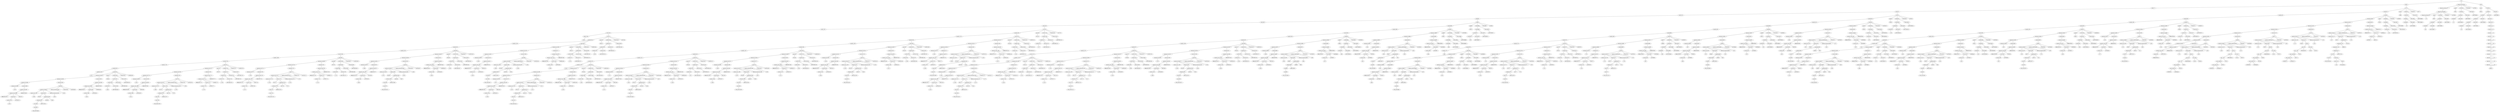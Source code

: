 strict graph {
	S0 -- actlist1
	S0 -- dramatis_personae2
	S0 -- title3

	title3 -- peq4
	title3 -- wordlist5

	wordlist5 -- wordlist6
	wordlist5 -- allwords7

	allwords7 -- ANYWORD8


	wordlist6 -- wordlist9
	wordlist6 -- allwords10

	allwords10 -- keyword11

	keyword11 -- keyword_12

	keyword_12 -- keyword__13

	keyword__13 -- keyword___14

	keyword___14 -- keyword____15

	keyword____15 -- keyword_____16

	keyword_____16 -- keyword______17

	keyword______17 -- keyword_______18

	keyword_______18 -- keyword________19

	keyword________19 -- keyword_________20

	keyword_________20 -- keyword__________21

	keyword__________21 -- keyword___________22

	keyword___________22 -- keyword____________23

	keyword____________23 -- keyword_____________24

	keyword_____________24 -- AND25


	wordlist9 -- wordlist26
	wordlist9 -- allwords27

	allwords27 -- ANYWORD28


	wordlist26 -- wordlist29
	wordlist26 -- allwords30

	allwords30 -- ANYWORD31


	wordlist29 -- wordlist32
	wordlist29 -- allwords33

	allwords33 -- ANYWORD34


	wordlist32 -- λ35

	peq4 -- PE36


	dramatis_personae2 -- dramatis_personae_37
	dramatis_personae2 -- peq38
	dramatis_personae2 -- wordlist39
	dramatis_personae2 -- COMMA40
	dramatis_personae2 -- ACTOR41



	wordlist39 -- wordlist42
	wordlist39 -- allwords43

	allwords43 -- ANYWORD44


	wordlist42 -- wordlist45
	wordlist42 -- allwords46

	allwords46 -- ANYWORD47


	wordlist45 -- wordlist48
	wordlist45 -- allwords49

	allwords49 -- ANYWORD50


	wordlist48 -- λ51

	peq38 -- PE52


	dramatis_personae_37 -- dramatis_personae53

	dramatis_personae53 -- dramatis_personae_54
	dramatis_personae53 -- peq55
	dramatis_personae53 -- wordlist56
	dramatis_personae53 -- COMMA57
	dramatis_personae53 -- ACTOR58



	wordlist56 -- wordlist59
	wordlist56 -- allwords60

	allwords60 -- ANYWORD61


	wordlist59 -- wordlist62
	wordlist59 -- allwords63

	allwords63 -- ANYWORD64


	wordlist62 -- wordlist65
	wordlist62 -- allwords66

	allwords66 -- ANYWORD67


	wordlist65 -- λ68

	peq55 -- PE69


	dramatis_personae_54 -- λ70

	actlist1 -- actlist_71
	actlist1 -- act72

	act72 -- scenelist73
	act72 -- peq74
	act72 -- wordlist75
	act72 -- COLON76
	act72 -- ACT77



	wordlist75 -- wordlist78
	wordlist75 -- allwords79

	allwords79 -- ANYWORD80


	wordlist78 -- wordlist81
	wordlist78 -- allwords82

	allwords82 -- ANYWORD83


	wordlist81 -- wordlist84
	wordlist81 -- allwords85

	allwords85 -- ANYWORD86


	wordlist84 -- λ87

	peq74 -- PE88


	scenelist73 -- scenelist_89
	scenelist73 -- scene90

	scene90 -- statement_list91
	scene90 -- peq92
	scene90 -- wordlist93
	scene90 -- COLON94
	scene90 -- SCENE95



	wordlist93 -- wordlist96
	wordlist93 -- allwords97

	allwords97 -- ANYWORD98


	wordlist96 -- wordlist99
	wordlist96 -- allwords100

	allwords100 -- ANYWORD101


	wordlist99 -- wordlist102
	wordlist99 -- allwords103

	allwords103 -- ANYWORD104


	wordlist102 -- λ105

	peq92 -- PE106


	statement_list91 -- statement_list107
	statement_list91 -- statement108

	statement108 -- enterexit_stmt109

	enterexit_stmt109 -- enterexit_stmt_110
	enterexit_stmt109 -- LBRACKET111


	enterexit_stmt_110 -- RBRACKET112
	enterexit_stmt_110 -- actorlist113
	enterexit_stmt_110 -- ENTER114


	actorlist113 -- actorlist_115
	actorlist113 -- ACTOR116


	actorlist_115 -- ACTOR117
	actorlist_115 -- AND118




	statement_list107 -- statement_list119
	statement_list107 -- statement120

	statement120 -- line121

	line121 -- sentence_list122
	line121 -- optional_addressee123
	line121 -- COLON124
	line121 -- ACTOR125



	optional_addressee123 -- λ126

	sentence_list122 -- sentence_list_127
	sentence_list122 -- sentence128
	sentence_list122 -- optional_interjection129

	optional_interjection129 -- λ130

	sentence128 -- PE131
	sentence128 -- assignment132

	assignment132 -- assignment_133
	assignment132 -- YOU134


	assignment_133 -- assignment__135
	assignment_133 -- ARE136


	assignment__135 -- arithmetic137

	arithmetic137 -- value138
	arithmetic137 -- ARTICLE139


	value138 -- noun140
	value138 -- adj_list141

	adj_list141 -- adj_list_142
	adj_list141 -- adj143

	adj143 -- POS_ADJ144


	adj_list_142 -- λ145

	noun140 -- POS_NOUN146



	sentence_list_127 -- λ147

	statement_list119 -- statement_list148
	statement_list119 -- statement149

	statement149 -- line150

	line150 -- sentence_list151
	line150 -- optional_addressee152
	line150 -- COLON153
	line150 -- ACTOR154



	optional_addressee152 -- λ155

	sentence_list151 -- sentence_list_156
	sentence_list151 -- sentence157
	sentence_list151 -- optional_interjection158

	optional_interjection158 -- λ159

	sentence157 -- PE160
	sentence157 -- goto161

	goto161 -- goto_162
	goto161 -- let_us163

	let_us163 -- US164
	let_us163 -- LET165



	goto_162 -- goto__166
	goto_162 -- PROCEED167


	goto__166 -- goto_target168
	goto__166 -- TO169


	goto_target168 -- goto_target_170
	goto_target168 -- ACT171


	goto_target_170 -- SCENE172
	goto_target_170 -- COMMA173




	sentence_list_156 -- λ174

	statement_list148 -- statement_list175
	statement_list148 -- statement176

	statement176 -- line177

	line177 -- sentence_list178
	line177 -- optional_addressee179
	line177 -- COLON180
	line177 -- ACTOR181



	optional_addressee179 -- λ182

	sentence_list178 -- sentence_list_183
	sentence_list178 -- sentence184
	sentence_list178 -- optional_interjection185

	optional_interjection185 -- λ186

	sentence184 -- PE187
	sentence184 -- goto188

	goto188 -- goto_189
	goto188 -- let_us190

	let_us190 -- US191
	let_us190 -- LET192



	goto_189 -- goto__193
	goto_189 -- PROCEED194


	goto__193 -- goto_target195
	goto__193 -- TO196


	goto_target195 -- goto_target_197
	goto_target195 -- ACT198


	goto_target_197 -- SCENE199
	goto_target_197 -- COMMA200




	sentence_list_183 -- λ201

	statement_list175 -- statement_list202
	statement_list175 -- statement203

	statement203 -- line204

	line204 -- sentence_list205
	line204 -- optional_addressee206
	line204 -- COLON207
	line204 -- ACTOR208



	optional_addressee206 -- λ209

	sentence_list205 -- sentence_list_210
	sentence_list205 -- sentence211
	sentence_list205 -- optional_interjection212

	optional_interjection212 -- λ213

	sentence211 -- PE214
	sentence211 -- goto215

	goto215 -- goto_216
	goto215 -- let_us217

	let_us217 -- US218
	let_us217 -- LET219



	goto_216 -- goto__220
	goto_216 -- PROCEED221


	goto__220 -- goto_target222
	goto__220 -- TO223


	goto_target222 -- goto_target_224
	goto_target222 -- ACT225


	goto_target_224 -- SCENE226
	goto_target_224 -- COMMA227




	sentence_list_210 -- λ228

	statement_list202 -- statement_list229
	statement_list202 -- statement230

	statement230 -- line231

	line231 -- sentence_list232
	line231 -- optional_addressee233
	line231 -- COLON234
	line231 -- ACTOR235



	optional_addressee233 -- λ236

	sentence_list232 -- sentence_list_237
	sentence_list232 -- sentence238
	sentence_list232 -- optional_interjection239

	optional_interjection239 -- λ240

	sentence238 -- PE241
	sentence238 -- goto242

	goto242 -- goto_243
	goto242 -- let_us244

	let_us244 -- US245
	let_us244 -- LET246



	goto_243 -- goto__247
	goto_243 -- PROCEED248


	goto__247 -- goto_target249
	goto__247 -- TO250


	goto_target249 -- goto_target_251
	goto_target249 -- ACT252


	goto_target_251 -- SCENE253
	goto_target_251 -- COMMA254




	sentence_list_237 -- λ255

	statement_list229 -- statement_list256
	statement_list229 -- statement257

	statement257 -- enterexit_stmt258

	enterexit_stmt258 -- enterexit_stmt_259
	enterexit_stmt258 -- LBRACKET260


	enterexit_stmt_259 -- exeunt_261
	enterexit_stmt_259 -- EXEUNT262


	exeunt_261 -- RBRACKET263


	statement_list256 -- λ264

	scenelist_89 -- scenelist265

	scenelist265 -- scenelist_266
	scenelist265 -- scene267

	scene267 -- statement_list268
	scene267 -- peq269
	scene267 -- wordlist270
	scene267 -- COLON271
	scene267 -- SCENE272



	wordlist270 -- wordlist273
	wordlist270 -- allwords274

	allwords274 -- ANYWORD275


	wordlist273 -- wordlist276
	wordlist273 -- allwords277

	allwords277 -- ANYWORD278


	wordlist276 -- wordlist279
	wordlist276 -- allwords280

	allwords280 -- ANYWORD281


	wordlist279 -- λ282

	peq269 -- PE283


	statement_list268 -- statement_list284
	statement_list268 -- statement285

	statement285 -- enterexit_stmt286

	enterexit_stmt286 -- enterexit_stmt_287
	enterexit_stmt286 -- LBRACKET288


	enterexit_stmt_287 -- RBRACKET289
	enterexit_stmt_287 -- actorlist290
	enterexit_stmt_287 -- ENTER291


	actorlist290 -- actorlist_292
	actorlist290 -- ACTOR293


	actorlist_292 -- λ294


	statement_list284 -- statement_list295
	statement_list284 -- statement296

	statement296 -- line297

	line297 -- sentence_list298
	line297 -- optional_addressee299
	line297 -- COLON300
	line297 -- ACTOR301



	optional_addressee299 -- λ302

	sentence_list298 -- sentence_list_303
	sentence_list298 -- sentence304
	sentence_list298 -- optional_interjection305

	optional_interjection305 -- λ306

	sentence304 -- PE307
	sentence304 -- assignment308

	assignment308 -- arithmetic309
	assignment308 -- AM310
	assignment308 -- I311



	arithmetic309 -- value312
	arithmetic309 -- ARTICLE313


	value312 -- noun314

	noun314 -- POS_NOUN315



	sentence_list_303 -- λ316

	statement_list295 -- statement_list317
	statement_list295 -- statement318

	statement318 -- enterexit_stmt319

	enterexit_stmt319 -- enterexit_stmt_320
	enterexit_stmt319 -- LBRACKET321


	enterexit_stmt_320 -- RBRACKET322
	enterexit_stmt_320 -- actorlist323
	enterexit_stmt_320 -- EXIT324


	actorlist323 -- actorlist_325
	actorlist323 -- ACTOR326


	actorlist_325 -- λ327


	statement_list317 -- λ328

	scenelist_266 -- scenelist329

	scenelist329 -- scenelist_330
	scenelist329 -- scene331

	scene331 -- statement_list332
	scene331 -- peq333
	scene331 -- wordlist334
	scene331 -- COLON335
	scene331 -- SCENE336



	wordlist334 -- wordlist337
	wordlist334 -- allwords338

	allwords338 -- ANYWORD339


	wordlist337 -- wordlist340
	wordlist337 -- allwords341

	allwords341 -- ANYWORD342


	wordlist340 -- wordlist343
	wordlist340 -- allwords344

	allwords344 -- ANYWORD345


	wordlist343 -- λ346

	peq333 -- PE347


	statement_list332 -- statement_list348
	statement_list332 -- statement349

	statement349 -- enterexit_stmt350

	enterexit_stmt350 -- enterexit_stmt_351
	enterexit_stmt350 -- LBRACKET352


	enterexit_stmt_351 -- RBRACKET353
	enterexit_stmt_351 -- actorlist354
	enterexit_stmt_351 -- ENTER355


	actorlist354 -- actorlist_356
	actorlist354 -- ACTOR357


	actorlist_356 -- λ358


	statement_list348 -- statement_list359
	statement_list348 -- statement360

	statement360 -- line361

	line361 -- sentence_list362
	line361 -- optional_addressee363
	line361 -- COLON364
	line361 -- ACTOR365



	optional_addressee363 -- λ366

	sentence_list362 -- sentence_list_367
	sentence_list362 -- sentence368
	sentence_list362 -- optional_interjection369

	optional_interjection369 -- λ370

	sentence368 -- PE371
	sentence368 -- assignment372

	assignment372 -- arithmetic373
	assignment372 -- AM374
	assignment372 -- I375



	arithmetic373 -- value376
	arithmetic373 -- ARTICLE377


	value376 -- noun378

	noun378 -- POS_NOUN379



	sentence_list_367 -- λ380

	statement_list359 -- statement_list381
	statement_list359 -- statement382

	statement382 -- enterexit_stmt383

	enterexit_stmt383 -- enterexit_stmt_384
	enterexit_stmt383 -- LBRACKET385


	enterexit_stmt_384 -- RBRACKET386
	enterexit_stmt_384 -- actorlist387
	enterexit_stmt_384 -- EXIT388


	actorlist387 -- actorlist_389
	actorlist387 -- ACTOR390


	actorlist_389 -- λ391


	statement_list381 -- λ392

	scenelist_330 -- scenelist393

	scenelist393 -- scenelist_394
	scenelist393 -- scene395

	scene395 -- statement_list396
	scene395 -- peq397
	scene395 -- wordlist398
	scene395 -- COLON399
	scene395 -- SCENE400



	wordlist398 -- wordlist401
	wordlist398 -- allwords402

	allwords402 -- ANYWORD403


	wordlist401 -- wordlist404
	wordlist401 -- allwords405

	allwords405 -- ANYWORD406


	wordlist404 -- wordlist407
	wordlist404 -- allwords408

	allwords408 -- ANYWORD409


	wordlist407 -- λ410

	peq397 -- PE411


	statement_list396 -- statement_list412
	statement_list396 -- statement413

	statement413 -- enterexit_stmt414

	enterexit_stmt414 -- enterexit_stmt_415
	enterexit_stmt414 -- LBRACKET416


	enterexit_stmt_415 -- RBRACKET417
	enterexit_stmt_415 -- actorlist418
	enterexit_stmt_415 -- ENTER419


	actorlist418 -- actorlist_420
	actorlist418 -- ACTOR421


	actorlist_420 -- λ422


	statement_list412 -- statement_list423
	statement_list412 -- statement424

	statement424 -- line425

	line425 -- sentence_list426
	line425 -- optional_addressee427
	line425 -- COLON428
	line425 -- ACTOR429



	optional_addressee427 -- λ430

	sentence_list426 -- sentence_list_431
	sentence_list426 -- sentence432
	sentence_list426 -- optional_interjection433

	optional_interjection433 -- λ434

	sentence432 -- PE435
	sentence432 -- assignment436

	assignment436 -- arithmetic437
	assignment436 -- AM438
	assignment436 -- I439



	arithmetic437 -- value440
	arithmetic437 -- ARTICLE441


	value440 -- noun442

	noun442 -- POS_NOUN443



	sentence_list_431 -- λ444

	statement_list423 -- statement_list445
	statement_list423 -- statement446

	statement446 -- enterexit_stmt447

	enterexit_stmt447 -- enterexit_stmt_448
	enterexit_stmt447 -- LBRACKET449


	enterexit_stmt_448 -- RBRACKET450
	enterexit_stmt_448 -- actorlist451
	enterexit_stmt_448 -- EXIT452


	actorlist451 -- actorlist_453
	actorlist451 -- ACTOR454


	actorlist_453 -- λ455


	statement_list445 -- λ456

	scenelist_394 -- scenelist457

	scenelist457 -- scenelist_458
	scenelist457 -- scene459

	scene459 -- statement_list460
	scene459 -- peq461
	scene459 -- wordlist462
	scene459 -- COLON463
	scene459 -- SCENE464



	wordlist462 -- wordlist465
	wordlist462 -- allwords466

	allwords466 -- ANYWORD467


	wordlist465 -- wordlist468
	wordlist465 -- allwords469

	allwords469 -- ANYWORD470


	wordlist468 -- wordlist471
	wordlist468 -- allwords472

	allwords472 -- ANYWORD473


	wordlist471 -- λ474

	peq461 -- PE475


	statement_list460 -- statement_list476
	statement_list460 -- statement477

	statement477 -- enterexit_stmt478

	enterexit_stmt478 -- enterexit_stmt_479
	enterexit_stmt478 -- LBRACKET480


	enterexit_stmt_479 -- RBRACKET481
	enterexit_stmt_479 -- actorlist482
	enterexit_stmt_479 -- ENTER483


	actorlist482 -- actorlist_484
	actorlist482 -- ACTOR485


	actorlist_484 -- λ486


	statement_list476 -- statement_list487
	statement_list476 -- statement488

	statement488 -- line489

	line489 -- sentence_list490
	line489 -- optional_addressee491
	line489 -- COLON492
	line489 -- ACTOR493



	optional_addressee491 -- λ494

	sentence_list490 -- sentence_list_495
	sentence_list490 -- sentence496
	sentence_list490 -- optional_interjection497

	optional_interjection497 -- λ498

	sentence496 -- PE499
	sentence496 -- assignment500

	assignment500 -- arithmetic501
	assignment500 -- AM502
	assignment500 -- I503



	arithmetic501 -- value504
	arithmetic501 -- ARTICLE505


	value504 -- noun506

	noun506 -- POS_NOUN507



	sentence_list_495 -- λ508

	statement_list487 -- statement_list509
	statement_list487 -- statement510

	statement510 -- enterexit_stmt511

	enterexit_stmt511 -- enterexit_stmt_512
	enterexit_stmt511 -- LBRACKET513


	enterexit_stmt_512 -- RBRACKET514
	enterexit_stmt_512 -- actorlist515
	enterexit_stmt_512 -- EXIT516


	actorlist515 -- actorlist_517
	actorlist515 -- ACTOR518


	actorlist_517 -- λ519


	statement_list509 -- λ520

	scenelist_458 -- λ521

	actlist_71 -- actlist522

	actlist522 -- actlist_523
	actlist522 -- act524

	act524 -- scenelist525
	act524 -- peq526
	act524 -- wordlist527
	act524 -- COLON528
	act524 -- ACT529



	wordlist527 -- wordlist530
	wordlist527 -- allwords531

	allwords531 -- ANYWORD532


	wordlist530 -- wordlist533
	wordlist530 -- allwords534

	allwords534 -- ANYWORD535


	wordlist533 -- wordlist536
	wordlist533 -- allwords537

	allwords537 -- ANYWORD538


	wordlist536 -- λ539

	peq526 -- PE540


	scenelist525 -- scenelist_541
	scenelist525 -- scene542

	scene542 -- statement_list543
	scene542 -- peq544
	scene542 -- wordlist545
	scene542 -- COLON546
	scene542 -- SCENE547



	wordlist545 -- wordlist548
	wordlist545 -- allwords549

	allwords549 -- ANYWORD550


	wordlist548 -- wordlist551
	wordlist548 -- allwords552

	allwords552 -- ANYWORD553


	wordlist551 -- wordlist554
	wordlist551 -- allwords555

	allwords555 -- ANYWORD556


	wordlist554 -- λ557

	peq544 -- PE558


	statement_list543 -- statement_list559
	statement_list543 -- statement560

	statement560 -- enterexit_stmt561

	enterexit_stmt561 -- enterexit_stmt_562
	enterexit_stmt561 -- LBRACKET563


	enterexit_stmt_562 -- RBRACKET564
	enterexit_stmt_562 -- actorlist565
	enterexit_stmt_562 -- ENTER566


	actorlist565 -- actorlist_567
	actorlist565 -- ACTOR568


	actorlist_567 -- λ569


	statement_list559 -- statement_list570
	statement_list559 -- statement571

	statement571 -- line572

	line572 -- sentence_list573
	line572 -- optional_addressee574
	line572 -- COLON575
	line572 -- ACTOR576



	optional_addressee574 -- λ577

	sentence_list573 -- sentence_list_578
	sentence_list573 -- sentence579
	sentence_list573 -- optional_interjection580

	optional_interjection580 -- λ581

	sentence579 -- PE582
	sentence579 -- assignment583

	assignment583 -- arithmetic584
	assignment583 -- AM585
	assignment583 -- I586



	arithmetic584 -- value587
	arithmetic584 -- ARTICLE588


	value587 -- noun589

	noun589 -- POS_NOUN590



	sentence_list_578 -- λ591

	statement_list570 -- statement_list592
	statement_list570 -- statement593

	statement593 -- enterexit_stmt594

	enterexit_stmt594 -- enterexit_stmt_595
	enterexit_stmt594 -- LBRACKET596


	enterexit_stmt_595 -- RBRACKET597
	enterexit_stmt_595 -- actorlist598
	enterexit_stmt_595 -- EXIT599


	actorlist598 -- actorlist_600
	actorlist598 -- ACTOR601


	actorlist_600 -- λ602


	statement_list592 -- λ603

	scenelist_541 -- scenelist604

	scenelist604 -- scenelist_605
	scenelist604 -- scene606

	scene606 -- statement_list607
	scene606 -- peq608
	scene606 -- wordlist609
	scene606 -- COLON610
	scene606 -- SCENE611



	wordlist609 -- wordlist612
	wordlist609 -- allwords613

	allwords613 -- ANYWORD614


	wordlist612 -- wordlist615
	wordlist612 -- allwords616

	allwords616 -- ANYWORD617


	wordlist615 -- wordlist618
	wordlist615 -- allwords619

	allwords619 -- ANYWORD620


	wordlist618 -- λ621

	peq608 -- PE622


	statement_list607 -- statement_list623
	statement_list607 -- statement624

	statement624 -- enterexit_stmt625

	enterexit_stmt625 -- enterexit_stmt_626
	enterexit_stmt625 -- LBRACKET627


	enterexit_stmt_626 -- RBRACKET628
	enterexit_stmt_626 -- actorlist629
	enterexit_stmt_626 -- ENTER630


	actorlist629 -- actorlist_631
	actorlist629 -- ACTOR632


	actorlist_631 -- λ633


	statement_list623 -- statement_list634
	statement_list623 -- statement635

	statement635 -- line636

	line636 -- sentence_list637
	line636 -- optional_addressee638
	line636 -- COLON639
	line636 -- ACTOR640



	optional_addressee638 -- λ641

	sentence_list637 -- sentence_list_642
	sentence_list637 -- sentence643
	sentence_list637 -- optional_interjection644

	optional_interjection644 -- λ645

	sentence643 -- PE646
	sentence643 -- assignment647

	assignment647 -- arithmetic648
	assignment647 -- AM649
	assignment647 -- I650



	arithmetic648 -- value651
	arithmetic648 -- ARTICLE652


	value651 -- noun653

	noun653 -- POS_NOUN654



	sentence_list_642 -- λ655

	statement_list634 -- statement_list656
	statement_list634 -- statement657

	statement657 -- enterexit_stmt658

	enterexit_stmt658 -- enterexit_stmt_659
	enterexit_stmt658 -- LBRACKET660


	enterexit_stmt_659 -- RBRACKET661
	enterexit_stmt_659 -- actorlist662
	enterexit_stmt_659 -- EXIT663


	actorlist662 -- actorlist_664
	actorlist662 -- ACTOR665


	actorlist_664 -- λ666


	statement_list656 -- λ667

	scenelist_605 -- scenelist668

	scenelist668 -- scenelist_669
	scenelist668 -- scene670

	scene670 -- statement_list671
	scene670 -- peq672
	scene670 -- wordlist673
	scene670 -- COLON674
	scene670 -- SCENE675



	wordlist673 -- wordlist676
	wordlist673 -- allwords677

	allwords677 -- ANYWORD678


	wordlist676 -- wordlist679
	wordlist676 -- allwords680

	allwords680 -- ANYWORD681


	wordlist679 -- wordlist682
	wordlist679 -- allwords683

	allwords683 -- ANYWORD684


	wordlist682 -- λ685

	peq672 -- PE686


	statement_list671 -- statement_list687
	statement_list671 -- statement688

	statement688 -- enterexit_stmt689

	enterexit_stmt689 -- enterexit_stmt_690
	enterexit_stmt689 -- LBRACKET691


	enterexit_stmt_690 -- RBRACKET692
	enterexit_stmt_690 -- actorlist693
	enterexit_stmt_690 -- ENTER694


	actorlist693 -- actorlist_695
	actorlist693 -- ACTOR696


	actorlist_695 -- λ697


	statement_list687 -- statement_list698
	statement_list687 -- statement699

	statement699 -- line700

	line700 -- sentence_list701
	line700 -- optional_addressee702
	line700 -- COLON703
	line700 -- ACTOR704



	optional_addressee702 -- λ705

	sentence_list701 -- sentence_list_706
	sentence_list701 -- sentence707
	sentence_list701 -- optional_interjection708

	optional_interjection708 -- λ709

	sentence707 -- PE710
	sentence707 -- assignment711

	assignment711 -- arithmetic712
	assignment711 -- AM713
	assignment711 -- I714



	arithmetic712 -- value715
	arithmetic712 -- ARTICLE716


	value715 -- noun717

	noun717 -- POS_NOUN718



	sentence_list_706 -- λ719

	statement_list698 -- statement_list720
	statement_list698 -- statement721

	statement721 -- enterexit_stmt722

	enterexit_stmt722 -- enterexit_stmt_723
	enterexit_stmt722 -- LBRACKET724


	enterexit_stmt_723 -- RBRACKET725
	enterexit_stmt_723 -- actorlist726
	enterexit_stmt_723 -- EXIT727


	actorlist726 -- actorlist_728
	actorlist726 -- ACTOR729


	actorlist_728 -- λ730


	statement_list720 -- λ731

	scenelist_669 -- scenelist732

	scenelist732 -- scenelist_733
	scenelist732 -- scene734

	scene734 -- statement_list735
	scene734 -- peq736
	scene734 -- wordlist737
	scene734 -- COLON738
	scene734 -- SCENE739



	wordlist737 -- wordlist740
	wordlist737 -- allwords741

	allwords741 -- ANYWORD742


	wordlist740 -- wordlist743
	wordlist740 -- allwords744

	allwords744 -- ANYWORD745


	wordlist743 -- wordlist746
	wordlist743 -- allwords747

	allwords747 -- ANYWORD748


	wordlist746 -- λ749

	peq736 -- PE750


	statement_list735 -- statement_list751
	statement_list735 -- statement752

	statement752 -- enterexit_stmt753

	enterexit_stmt753 -- enterexit_stmt_754
	enterexit_stmt753 -- LBRACKET755


	enterexit_stmt_754 -- RBRACKET756
	enterexit_stmt_754 -- actorlist757
	enterexit_stmt_754 -- ENTER758


	actorlist757 -- actorlist_759
	actorlist757 -- ACTOR760


	actorlist_759 -- λ761


	statement_list751 -- statement_list762
	statement_list751 -- statement763

	statement763 -- line764

	line764 -- sentence_list765
	line764 -- optional_addressee766
	line764 -- COLON767
	line764 -- ACTOR768



	optional_addressee766 -- λ769

	sentence_list765 -- sentence_list_770
	sentence_list765 -- sentence771
	sentence_list765 -- optional_interjection772

	optional_interjection772 -- λ773

	sentence771 -- PE774
	sentence771 -- assignment775

	assignment775 -- arithmetic776
	assignment775 -- AM777
	assignment775 -- I778



	arithmetic776 -- value779
	arithmetic776 -- ARTICLE780


	value779 -- noun781

	noun781 -- POS_NOUN782



	sentence_list_770 -- λ783

	statement_list762 -- statement_list784
	statement_list762 -- statement785

	statement785 -- enterexit_stmt786

	enterexit_stmt786 -- enterexit_stmt_787
	enterexit_stmt786 -- LBRACKET788


	enterexit_stmt_787 -- RBRACKET789
	enterexit_stmt_787 -- actorlist790
	enterexit_stmt_787 -- EXIT791


	actorlist790 -- actorlist_792
	actorlist790 -- ACTOR793


	actorlist_792 -- λ794


	statement_list784 -- λ795

	scenelist_733 -- scenelist796

	scenelist796 -- scenelist_797
	scenelist796 -- scene798

	scene798 -- statement_list799
	scene798 -- peq800
	scene798 -- wordlist801
	scene798 -- COLON802
	scene798 -- SCENE803



	wordlist801 -- wordlist804
	wordlist801 -- allwords805

	allwords805 -- ANYWORD806


	wordlist804 -- wordlist807
	wordlist804 -- allwords808

	allwords808 -- ANYWORD809


	wordlist807 -- wordlist810
	wordlist807 -- allwords811

	allwords811 -- ANYWORD812


	wordlist810 -- λ813

	peq800 -- PE814


	statement_list799 -- statement_list815
	statement_list799 -- statement816

	statement816 -- enterexit_stmt817

	enterexit_stmt817 -- enterexit_stmt_818
	enterexit_stmt817 -- LBRACKET819


	enterexit_stmt_818 -- RBRACKET820
	enterexit_stmt_818 -- actorlist821
	enterexit_stmt_818 -- ENTER822


	actorlist821 -- actorlist_823
	actorlist821 -- ACTOR824


	actorlist_823 -- λ825


	statement_list815 -- statement_list826
	statement_list815 -- statement827

	statement827 -- line828

	line828 -- sentence_list829
	line828 -- optional_addressee830
	line828 -- COLON831
	line828 -- ACTOR832



	optional_addressee830 -- λ833

	sentence_list829 -- sentence_list_834
	sentence_list829 -- sentence835
	sentence_list829 -- optional_interjection836

	optional_interjection836 -- λ837

	sentence835 -- PE838
	sentence835 -- assignment839

	assignment839 -- arithmetic840
	assignment839 -- AM841
	assignment839 -- I842



	arithmetic840 -- value843
	arithmetic840 -- ARTICLE844


	value843 -- noun845

	noun845 -- POS_NOUN846



	sentence_list_834 -- λ847

	statement_list826 -- statement_list848
	statement_list826 -- statement849

	statement849 -- enterexit_stmt850

	enterexit_stmt850 -- enterexit_stmt_851
	enterexit_stmt850 -- LBRACKET852


	enterexit_stmt_851 -- RBRACKET853
	enterexit_stmt_851 -- actorlist854
	enterexit_stmt_851 -- EXIT855


	actorlist854 -- actorlist_856
	actorlist854 -- ACTOR857


	actorlist_856 -- λ858


	statement_list848 -- λ859

	scenelist_797 -- λ860

	actlist_523 -- actlist861

	actlist861 -- actlist_862
	actlist861 -- act863

	act863 -- scenelist864
	act863 -- peq865
	act863 -- wordlist866
	act863 -- COLON867
	act863 -- ACT868



	wordlist866 -- wordlist869
	wordlist866 -- allwords870

	allwords870 -- ANYWORD871


	wordlist869 -- wordlist872
	wordlist869 -- allwords873

	allwords873 -- ANYWORD874


	wordlist872 -- wordlist875
	wordlist872 -- allwords876

	allwords876 -- ANYWORD877


	wordlist875 -- λ878

	peq865 -- PE879


	scenelist864 -- scenelist_880
	scenelist864 -- scene881

	scene881 -- statement_list882
	scene881 -- peq883
	scene881 -- wordlist884
	scene881 -- COLON885
	scene881 -- SCENE886



	wordlist884 -- wordlist887
	wordlist884 -- allwords888

	allwords888 -- ANYWORD889


	wordlist887 -- wordlist890
	wordlist887 -- allwords891

	allwords891 -- ANYWORD892


	wordlist890 -- wordlist893
	wordlist890 -- allwords894

	allwords894 -- ANYWORD895


	wordlist893 -- λ896

	peq883 -- PE897


	statement_list882 -- statement_list898
	statement_list882 -- statement899

	statement899 -- enterexit_stmt900

	enterexit_stmt900 -- enterexit_stmt_901
	enterexit_stmt900 -- LBRACKET902


	enterexit_stmt_901 -- RBRACKET903
	enterexit_stmt_901 -- actorlist904
	enterexit_stmt_901 -- ENTER905


	actorlist904 -- actorlist_906
	actorlist904 -- ACTOR907


	actorlist_906 -- λ908


	statement_list898 -- statement_list909
	statement_list898 -- statement910

	statement910 -- line911

	line911 -- sentence_list912
	line911 -- optional_addressee913
	line911 -- COLON914
	line911 -- ACTOR915



	optional_addressee913 -- λ916

	sentence_list912 -- sentence_list_917
	sentence_list912 -- sentence918
	sentence_list912 -- optional_interjection919

	optional_interjection919 -- λ920

	sentence918 -- PE921
	sentence918 -- assignment922

	assignment922 -- arithmetic923
	assignment922 -- AM924
	assignment922 -- I925



	arithmetic923 -- value926
	arithmetic923 -- ARTICLE927


	value926 -- noun928

	noun928 -- POS_NOUN929



	sentence_list_917 -- λ930

	statement_list909 -- statement_list931
	statement_list909 -- statement932

	statement932 -- enterexit_stmt933

	enterexit_stmt933 -- enterexit_stmt_934
	enterexit_stmt933 -- LBRACKET935


	enterexit_stmt_934 -- RBRACKET936
	enterexit_stmt_934 -- actorlist937
	enterexit_stmt_934 -- EXIT938


	actorlist937 -- actorlist_939
	actorlist937 -- ACTOR940


	actorlist_939 -- λ941


	statement_list931 -- λ942

	scenelist_880 -- scenelist943

	scenelist943 -- scenelist_944
	scenelist943 -- scene945

	scene945 -- statement_list946
	scene945 -- peq947
	scene945 -- wordlist948
	scene945 -- COLON949
	scene945 -- SCENE950



	wordlist948 -- wordlist951
	wordlist948 -- allwords952

	allwords952 -- ANYWORD953


	wordlist951 -- wordlist954
	wordlist951 -- allwords955

	allwords955 -- ANYWORD956


	wordlist954 -- wordlist957
	wordlist954 -- allwords958

	allwords958 -- ANYWORD959


	wordlist957 -- λ960

	peq947 -- PE961


	statement_list946 -- statement_list962
	statement_list946 -- statement963

	statement963 -- enterexit_stmt964

	enterexit_stmt964 -- enterexit_stmt_965
	enterexit_stmt964 -- LBRACKET966


	enterexit_stmt_965 -- RBRACKET967
	enterexit_stmt_965 -- actorlist968
	enterexit_stmt_965 -- ENTER969


	actorlist968 -- actorlist_970
	actorlist968 -- ACTOR971


	actorlist_970 -- λ972


	statement_list962 -- statement_list973
	statement_list962 -- statement974

	statement974 -- line975

	line975 -- sentence_list976
	line975 -- optional_addressee977
	line975 -- COLON978
	line975 -- ACTOR979



	optional_addressee977 -- λ980

	sentence_list976 -- sentence_list_981
	sentence_list976 -- sentence982
	sentence_list976 -- optional_interjection983

	optional_interjection983 -- λ984

	sentence982 -- PE985
	sentence982 -- assignment986

	assignment986 -- arithmetic987
	assignment986 -- AM988
	assignment986 -- I989



	arithmetic987 -- value990
	arithmetic987 -- ARTICLE991


	value990 -- noun992

	noun992 -- POS_NOUN993



	sentence_list_981 -- λ994

	statement_list973 -- statement_list995
	statement_list973 -- statement996

	statement996 -- enterexit_stmt997

	enterexit_stmt997 -- enterexit_stmt_998
	enterexit_stmt997 -- LBRACKET999


	enterexit_stmt_998 -- RBRACKET1000
	enterexit_stmt_998 -- actorlist1001
	enterexit_stmt_998 -- EXIT1002


	actorlist1001 -- actorlist_1003
	actorlist1001 -- ACTOR1004


	actorlist_1003 -- λ1005


	statement_list995 -- λ1006

	scenelist_944 -- scenelist1007

	scenelist1007 -- scenelist_1008
	scenelist1007 -- scene1009

	scene1009 -- statement_list1010
	scene1009 -- peq1011
	scene1009 -- wordlist1012
	scene1009 -- COLON1013
	scene1009 -- SCENE1014



	wordlist1012 -- wordlist1015
	wordlist1012 -- allwords1016

	allwords1016 -- ANYWORD1017


	wordlist1015 -- wordlist1018
	wordlist1015 -- allwords1019

	allwords1019 -- ANYWORD1020


	wordlist1018 -- wordlist1021
	wordlist1018 -- allwords1022

	allwords1022 -- ANYWORD1023


	wordlist1021 -- λ1024

	peq1011 -- PE1025


	statement_list1010 -- statement_list1026
	statement_list1010 -- statement1027

	statement1027 -- enterexit_stmt1028

	enterexit_stmt1028 -- enterexit_stmt_1029
	enterexit_stmt1028 -- LBRACKET1030


	enterexit_stmt_1029 -- RBRACKET1031
	enterexit_stmt_1029 -- actorlist1032
	enterexit_stmt_1029 -- ENTER1033


	actorlist1032 -- actorlist_1034
	actorlist1032 -- ACTOR1035


	actorlist_1034 -- λ1036


	statement_list1026 -- statement_list1037
	statement_list1026 -- statement1038

	statement1038 -- line1039

	line1039 -- sentence_list1040
	line1039 -- optional_addressee1041
	line1039 -- COLON1042
	line1039 -- ACTOR1043



	optional_addressee1041 -- λ1044

	sentence_list1040 -- sentence_list_1045
	sentence_list1040 -- sentence1046
	sentence_list1040 -- optional_interjection1047

	optional_interjection1047 -- λ1048

	sentence1046 -- PE1049
	sentence1046 -- assignment1050

	assignment1050 -- arithmetic1051
	assignment1050 -- AM1052
	assignment1050 -- I1053



	arithmetic1051 -- value1054
	arithmetic1051 -- ARTICLE1055


	value1054 -- noun1056

	noun1056 -- POS_NOUN1057



	sentence_list_1045 -- λ1058

	statement_list1037 -- statement_list1059
	statement_list1037 -- statement1060

	statement1060 -- enterexit_stmt1061

	enterexit_stmt1061 -- enterexit_stmt_1062
	enterexit_stmt1061 -- LBRACKET1063


	enterexit_stmt_1062 -- RBRACKET1064
	enterexit_stmt_1062 -- actorlist1065
	enterexit_stmt_1062 -- EXIT1066


	actorlist1065 -- actorlist_1067
	actorlist1065 -- ACTOR1068


	actorlist_1067 -- λ1069


	statement_list1059 -- λ1070

	scenelist_1008 -- scenelist1071

	scenelist1071 -- scenelist_1072
	scenelist1071 -- scene1073

	scene1073 -- statement_list1074
	scene1073 -- peq1075
	scene1073 -- wordlist1076
	scene1073 -- COLON1077
	scene1073 -- SCENE1078



	wordlist1076 -- wordlist1079
	wordlist1076 -- allwords1080

	allwords1080 -- ANYWORD1081


	wordlist1079 -- wordlist1082
	wordlist1079 -- allwords1083

	allwords1083 -- ANYWORD1084


	wordlist1082 -- wordlist1085
	wordlist1082 -- allwords1086

	allwords1086 -- ANYWORD1087


	wordlist1085 -- λ1088

	peq1075 -- PE1089


	statement_list1074 -- statement_list1090
	statement_list1074 -- statement1091

	statement1091 -- enterexit_stmt1092

	enterexit_stmt1092 -- enterexit_stmt_1093
	enterexit_stmt1092 -- LBRACKET1094


	enterexit_stmt_1093 -- RBRACKET1095
	enterexit_stmt_1093 -- actorlist1096
	enterexit_stmt_1093 -- ENTER1097


	actorlist1096 -- actorlist_1098
	actorlist1096 -- ACTOR1099


	actorlist_1098 -- λ1100


	statement_list1090 -- statement_list1101
	statement_list1090 -- statement1102

	statement1102 -- line1103

	line1103 -- sentence_list1104
	line1103 -- optional_addressee1105
	line1103 -- COLON1106
	line1103 -- ACTOR1107



	optional_addressee1105 -- λ1108

	sentence_list1104 -- sentence_list_1109
	sentence_list1104 -- sentence1110
	sentence_list1104 -- optional_interjection1111

	optional_interjection1111 -- λ1112

	sentence1110 -- PE1113
	sentence1110 -- assignment1114

	assignment1114 -- arithmetic1115
	assignment1114 -- AM1116
	assignment1114 -- I1117



	arithmetic1115 -- value1118
	arithmetic1115 -- ARTICLE1119


	value1118 -- noun1120

	noun1120 -- POS_NOUN1121



	sentence_list_1109 -- λ1122

	statement_list1101 -- statement_list1123
	statement_list1101 -- statement1124

	statement1124 -- enterexit_stmt1125

	enterexit_stmt1125 -- enterexit_stmt_1126
	enterexit_stmt1125 -- LBRACKET1127


	enterexit_stmt_1126 -- RBRACKET1128
	enterexit_stmt_1126 -- actorlist1129
	enterexit_stmt_1126 -- EXIT1130


	actorlist1129 -- actorlist_1131
	actorlist1129 -- ACTOR1132


	actorlist_1131 -- λ1133


	statement_list1123 -- λ1134

	scenelist_1072 -- scenelist1135

	scenelist1135 -- scenelist_1136
	scenelist1135 -- scene1137

	scene1137 -- statement_list1138
	scene1137 -- peq1139
	scene1137 -- wordlist1140
	scene1137 -- COLON1141
	scene1137 -- SCENE1142



	wordlist1140 -- wordlist1143
	wordlist1140 -- allwords1144

	allwords1144 -- ANYWORD1145


	wordlist1143 -- wordlist1146
	wordlist1143 -- allwords1147

	allwords1147 -- ANYWORD1148


	wordlist1146 -- wordlist1149
	wordlist1146 -- allwords1150

	allwords1150 -- ANYWORD1151


	wordlist1149 -- λ1152

	peq1139 -- PE1153


	statement_list1138 -- statement_list1154
	statement_list1138 -- statement1155

	statement1155 -- enterexit_stmt1156

	enterexit_stmt1156 -- enterexit_stmt_1157
	enterexit_stmt1156 -- LBRACKET1158


	enterexit_stmt_1157 -- RBRACKET1159
	enterexit_stmt_1157 -- actorlist1160
	enterexit_stmt_1157 -- ENTER1161


	actorlist1160 -- actorlist_1162
	actorlist1160 -- ACTOR1163


	actorlist_1162 -- λ1164


	statement_list1154 -- statement_list1165
	statement_list1154 -- statement1166

	statement1166 -- line1167

	line1167 -- sentence_list1168
	line1167 -- optional_addressee1169
	line1167 -- COLON1170
	line1167 -- ACTOR1171



	optional_addressee1169 -- λ1172

	sentence_list1168 -- sentence_list_1173
	sentence_list1168 -- sentence1174
	sentence_list1168 -- optional_interjection1175

	optional_interjection1175 -- λ1176

	sentence1174 -- PE1177
	sentence1174 -- assignment1178

	assignment1178 -- arithmetic1179
	assignment1178 -- AM1180
	assignment1178 -- I1181



	arithmetic1179 -- value1182
	arithmetic1179 -- ARTICLE1183


	value1182 -- noun1184

	noun1184 -- POS_NOUN1185



	sentence_list_1173 -- λ1186

	statement_list1165 -- statement_list1187
	statement_list1165 -- statement1188

	statement1188 -- enterexit_stmt1189

	enterexit_stmt1189 -- enterexit_stmt_1190
	enterexit_stmt1189 -- LBRACKET1191


	enterexit_stmt_1190 -- RBRACKET1192
	enterexit_stmt_1190 -- actorlist1193
	enterexit_stmt_1190 -- EXIT1194


	actorlist1193 -- actorlist_1195
	actorlist1193 -- ACTOR1196


	actorlist_1195 -- λ1197


	statement_list1187 -- λ1198

	scenelist_1136 -- λ1199

	actlist_862 -- actlist1200

	actlist1200 -- actlist_1201
	actlist1200 -- act1202

	act1202 -- scenelist1203
	act1202 -- peq1204
	act1202 -- wordlist1205
	act1202 -- COLON1206
	act1202 -- ACT1207



	wordlist1205 -- wordlist1208
	wordlist1205 -- allwords1209

	allwords1209 -- ANYWORD1210


	wordlist1208 -- wordlist1211
	wordlist1208 -- allwords1212

	allwords1212 -- ANYWORD1213


	wordlist1211 -- wordlist1214
	wordlist1211 -- allwords1215

	allwords1215 -- ANYWORD1216


	wordlist1214 -- λ1217

	peq1204 -- PE1218


	scenelist1203 -- scenelist_1219
	scenelist1203 -- scene1220

	scene1220 -- statement_list1221
	scene1220 -- peq1222
	scene1220 -- wordlist1223
	scene1220 -- COLON1224
	scene1220 -- SCENE1225



	wordlist1223 -- wordlist1226
	wordlist1223 -- allwords1227

	allwords1227 -- ANYWORD1228


	wordlist1226 -- wordlist1229
	wordlist1226 -- allwords1230

	allwords1230 -- ANYWORD1231


	wordlist1229 -- wordlist1232
	wordlist1229 -- allwords1233

	allwords1233 -- ANYWORD1234


	wordlist1232 -- λ1235

	peq1222 -- PE1236


	statement_list1221 -- statement_list1237
	statement_list1221 -- statement1238

	statement1238 -- enterexit_stmt1239

	enterexit_stmt1239 -- enterexit_stmt_1240
	enterexit_stmt1239 -- LBRACKET1241


	enterexit_stmt_1240 -- RBRACKET1242
	enterexit_stmt_1240 -- actorlist1243
	enterexit_stmt_1240 -- ENTER1244


	actorlist1243 -- actorlist_1245
	actorlist1243 -- ACTOR1246


	actorlist_1245 -- λ1247


	statement_list1237 -- statement_list1248
	statement_list1237 -- statement1249

	statement1249 -- line1250

	line1250 -- sentence_list1251
	line1250 -- optional_addressee1252
	line1250 -- COLON1253
	line1250 -- ACTOR1254



	optional_addressee1252 -- λ1255

	sentence_list1251 -- sentence_list_1256
	sentence_list1251 -- sentence1257
	sentence_list1251 -- optional_interjection1258

	optional_interjection1258 -- λ1259

	sentence1257 -- PE1260
	sentence1257 -- assignment1261

	assignment1261 -- arithmetic1262
	assignment1261 -- AM1263
	assignment1261 -- I1264



	arithmetic1262 -- value1265
	arithmetic1262 -- ARTICLE1266


	value1265 -- noun1267

	noun1267 -- POS_NOUN1268



	sentence_list_1256 -- λ1269

	statement_list1248 -- statement_list1270
	statement_list1248 -- statement1271

	statement1271 -- enterexit_stmt1272

	enterexit_stmt1272 -- enterexit_stmt_1273
	enterexit_stmt1272 -- LBRACKET1274


	enterexit_stmt_1273 -- RBRACKET1275
	enterexit_stmt_1273 -- actorlist1276
	enterexit_stmt_1273 -- EXIT1277


	actorlist1276 -- actorlist_1278
	actorlist1276 -- ACTOR1279


	actorlist_1278 -- λ1280


	statement_list1270 -- λ1281

	scenelist_1219 -- scenelist1282

	scenelist1282 -- scenelist_1283
	scenelist1282 -- scene1284

	scene1284 -- statement_list1285
	scene1284 -- peq1286
	scene1284 -- wordlist1287
	scene1284 -- COLON1288
	scene1284 -- SCENE1289



	wordlist1287 -- wordlist1290
	wordlist1287 -- allwords1291

	allwords1291 -- ANYWORD1292


	wordlist1290 -- wordlist1293
	wordlist1290 -- allwords1294

	allwords1294 -- ANYWORD1295


	wordlist1293 -- wordlist1296
	wordlist1293 -- allwords1297

	allwords1297 -- ANYWORD1298


	wordlist1296 -- λ1299

	peq1286 -- PE1300


	statement_list1285 -- statement_list1301
	statement_list1285 -- statement1302

	statement1302 -- enterexit_stmt1303

	enterexit_stmt1303 -- enterexit_stmt_1304
	enterexit_stmt1303 -- LBRACKET1305


	enterexit_stmt_1304 -- RBRACKET1306
	enterexit_stmt_1304 -- actorlist1307
	enterexit_stmt_1304 -- ENTER1308


	actorlist1307 -- actorlist_1309
	actorlist1307 -- ACTOR1310


	actorlist_1309 -- λ1311


	statement_list1301 -- statement_list1312
	statement_list1301 -- statement1313

	statement1313 -- line1314

	line1314 -- sentence_list1315
	line1314 -- optional_addressee1316
	line1314 -- COLON1317
	line1314 -- ACTOR1318



	optional_addressee1316 -- λ1319

	sentence_list1315 -- sentence_list_1320
	sentence_list1315 -- sentence1321
	sentence_list1315 -- optional_interjection1322

	optional_interjection1322 -- λ1323

	sentence1321 -- PE1324
	sentence1321 -- assignment1325

	assignment1325 -- arithmetic1326
	assignment1325 -- AM1327
	assignment1325 -- I1328



	arithmetic1326 -- value1329
	arithmetic1326 -- ARTICLE1330


	value1329 -- noun1331

	noun1331 -- POS_NOUN1332



	sentence_list_1320 -- λ1333

	statement_list1312 -- statement_list1334
	statement_list1312 -- statement1335

	statement1335 -- enterexit_stmt1336

	enterexit_stmt1336 -- enterexit_stmt_1337
	enterexit_stmt1336 -- LBRACKET1338


	enterexit_stmt_1337 -- RBRACKET1339
	enterexit_stmt_1337 -- actorlist1340
	enterexit_stmt_1337 -- EXIT1341


	actorlist1340 -- actorlist_1342
	actorlist1340 -- ACTOR1343


	actorlist_1342 -- λ1344


	statement_list1334 -- λ1345

	scenelist_1283 -- scenelist1346

	scenelist1346 -- scenelist_1347
	scenelist1346 -- scene1348

	scene1348 -- statement_list1349
	scene1348 -- peq1350
	scene1348 -- wordlist1351
	scene1348 -- COLON1352
	scene1348 -- SCENE1353



	wordlist1351 -- wordlist1354
	wordlist1351 -- allwords1355

	allwords1355 -- ANYWORD1356


	wordlist1354 -- wordlist1357
	wordlist1354 -- allwords1358

	allwords1358 -- ANYWORD1359


	wordlist1357 -- wordlist1360
	wordlist1357 -- allwords1361

	allwords1361 -- ANYWORD1362


	wordlist1360 -- λ1363

	peq1350 -- PE1364


	statement_list1349 -- statement_list1365
	statement_list1349 -- statement1366

	statement1366 -- enterexit_stmt1367

	enterexit_stmt1367 -- enterexit_stmt_1368
	enterexit_stmt1367 -- LBRACKET1369


	enterexit_stmt_1368 -- RBRACKET1370
	enterexit_stmt_1368 -- actorlist1371
	enterexit_stmt_1368 -- ENTER1372


	actorlist1371 -- actorlist_1373
	actorlist1371 -- ACTOR1374


	actorlist_1373 -- λ1375


	statement_list1365 -- statement_list1376
	statement_list1365 -- statement1377

	statement1377 -- line1378

	line1378 -- sentence_list1379
	line1378 -- optional_addressee1380
	line1378 -- COLON1381
	line1378 -- ACTOR1382



	optional_addressee1380 -- λ1383

	sentence_list1379 -- sentence_list_1384
	sentence_list1379 -- sentence1385
	sentence_list1379 -- optional_interjection1386

	optional_interjection1386 -- λ1387

	sentence1385 -- PE1388
	sentence1385 -- assignment1389

	assignment1389 -- arithmetic1390
	assignment1389 -- AM1391
	assignment1389 -- I1392



	arithmetic1390 -- value1393
	arithmetic1390 -- ARTICLE1394


	value1393 -- noun1395

	noun1395 -- POS_NOUN1396



	sentence_list_1384 -- λ1397

	statement_list1376 -- statement_list1398
	statement_list1376 -- statement1399

	statement1399 -- enterexit_stmt1400

	enterexit_stmt1400 -- enterexit_stmt_1401
	enterexit_stmt1400 -- LBRACKET1402


	enterexit_stmt_1401 -- RBRACKET1403
	enterexit_stmt_1401 -- actorlist1404
	enterexit_stmt_1401 -- EXIT1405


	actorlist1404 -- actorlist_1406
	actorlist1404 -- ACTOR1407


	actorlist_1406 -- λ1408


	statement_list1398 -- λ1409

	scenelist_1347 -- scenelist1410

	scenelist1410 -- scenelist_1411
	scenelist1410 -- scene1412

	scene1412 -- statement_list1413
	scene1412 -- peq1414
	scene1412 -- wordlist1415
	scene1412 -- COLON1416
	scene1412 -- SCENE1417



	wordlist1415 -- wordlist1418
	wordlist1415 -- allwords1419

	allwords1419 -- ANYWORD1420


	wordlist1418 -- wordlist1421
	wordlist1418 -- allwords1422

	allwords1422 -- ANYWORD1423


	wordlist1421 -- wordlist1424
	wordlist1421 -- allwords1425

	allwords1425 -- ANYWORD1426


	wordlist1424 -- λ1427

	peq1414 -- PE1428


	statement_list1413 -- statement_list1429
	statement_list1413 -- statement1430

	statement1430 -- enterexit_stmt1431

	enterexit_stmt1431 -- enterexit_stmt_1432
	enterexit_stmt1431 -- LBRACKET1433


	enterexit_stmt_1432 -- RBRACKET1434
	enterexit_stmt_1432 -- actorlist1435
	enterexit_stmt_1432 -- ENTER1436


	actorlist1435 -- actorlist_1437
	actorlist1435 -- ACTOR1438


	actorlist_1437 -- λ1439


	statement_list1429 -- statement_list1440
	statement_list1429 -- statement1441

	statement1441 -- line1442

	line1442 -- sentence_list1443
	line1442 -- optional_addressee1444
	line1442 -- COLON1445
	line1442 -- ACTOR1446



	optional_addressee1444 -- λ1447

	sentence_list1443 -- sentence_list_1448
	sentence_list1443 -- sentence1449
	sentence_list1443 -- optional_interjection1450

	optional_interjection1450 -- λ1451

	sentence1449 -- PE1452
	sentence1449 -- assignment1453

	assignment1453 -- arithmetic1454
	assignment1453 -- AM1455
	assignment1453 -- I1456



	arithmetic1454 -- value1457
	arithmetic1454 -- ARTICLE1458


	value1457 -- noun1459

	noun1459 -- POS_NOUN1460



	sentence_list_1448 -- λ1461

	statement_list1440 -- statement_list1462
	statement_list1440 -- statement1463

	statement1463 -- enterexit_stmt1464

	enterexit_stmt1464 -- enterexit_stmt_1465
	enterexit_stmt1464 -- LBRACKET1466


	enterexit_stmt_1465 -- RBRACKET1467
	enterexit_stmt_1465 -- actorlist1468
	enterexit_stmt_1465 -- EXIT1469


	actorlist1468 -- actorlist_1470
	actorlist1468 -- ACTOR1471


	actorlist_1470 -- λ1472


	statement_list1462 -- λ1473

	scenelist_1411 -- scenelist1474

	scenelist1474 -- scenelist_1475
	scenelist1474 -- scene1476

	scene1476 -- statement_list1477
	scene1476 -- peq1478
	scene1476 -- wordlist1479
	scene1476 -- COLON1480
	scene1476 -- SCENE1481



	wordlist1479 -- wordlist1482
	wordlist1479 -- allwords1483

	allwords1483 -- ANYWORD1484


	wordlist1482 -- wordlist1485
	wordlist1482 -- allwords1486

	allwords1486 -- ANYWORD1487


	wordlist1485 -- wordlist1488
	wordlist1485 -- allwords1489

	allwords1489 -- ANYWORD1490


	wordlist1488 -- λ1491

	peq1478 -- PE1492


	statement_list1477 -- statement_list1493
	statement_list1477 -- statement1494

	statement1494 -- enterexit_stmt1495

	enterexit_stmt1495 -- enterexit_stmt_1496
	enterexit_stmt1495 -- LBRACKET1497


	enterexit_stmt_1496 -- RBRACKET1498
	enterexit_stmt_1496 -- actorlist1499
	enterexit_stmt_1496 -- ENTER1500


	actorlist1499 -- actorlist_1501
	actorlist1499 -- ACTOR1502


	actorlist_1501 -- λ1503


	statement_list1493 -- statement_list1504
	statement_list1493 -- statement1505

	statement1505 -- line1506

	line1506 -- sentence_list1507
	line1506 -- optional_addressee1508
	line1506 -- COLON1509
	line1506 -- ACTOR1510



	optional_addressee1508 -- λ1511

	sentence_list1507 -- sentence_list_1512
	sentence_list1507 -- sentence1513
	sentence_list1507 -- optional_interjection1514

	optional_interjection1514 -- λ1515

	sentence1513 -- PE1516
	sentence1513 -- assignment1517

	assignment1517 -- arithmetic1518
	assignment1517 -- AM1519
	assignment1517 -- I1520



	arithmetic1518 -- value1521
	arithmetic1518 -- ARTICLE1522


	value1521 -- noun1523

	noun1523 -- POS_NOUN1524



	sentence_list_1512 -- λ1525

	statement_list1504 -- statement_list1526
	statement_list1504 -- statement1527

	statement1527 -- enterexit_stmt1528

	enterexit_stmt1528 -- enterexit_stmt_1529
	enterexit_stmt1528 -- LBRACKET1530


	enterexit_stmt_1529 -- RBRACKET1531
	enterexit_stmt_1529 -- actorlist1532
	enterexit_stmt_1529 -- EXIT1533


	actorlist1532 -- actorlist_1534
	actorlist1532 -- ACTOR1535


	actorlist_1534 -- λ1536


	statement_list1526 -- λ1537

	scenelist_1475 -- λ1538

	actlist_1201 -- actlist1539

	actlist1539 -- actlist_1540
	actlist1539 -- act1541

	act1541 -- scenelist1542
	act1541 -- peq1543
	act1541 -- wordlist1544
	act1541 -- COLON1545
	act1541 -- ACT1546



	wordlist1544 -- wordlist1547
	wordlist1544 -- allwords1548

	allwords1548 -- ANYWORD1549


	wordlist1547 -- wordlist1550
	wordlist1547 -- allwords1551

	allwords1551 -- ANYWORD1552


	wordlist1550 -- wordlist1553
	wordlist1550 -- allwords1554

	allwords1554 -- ANYWORD1555


	wordlist1553 -- λ1556

	peq1543 -- PE1557


	scenelist1542 -- scenelist_1558
	scenelist1542 -- scene1559

	scene1559 -- statement_list1560
	scene1559 -- peq1561
	scene1559 -- wordlist1562
	scene1559 -- COLON1563
	scene1559 -- SCENE1564



	wordlist1562 -- wordlist1565
	wordlist1562 -- allwords1566

	allwords1566 -- ANYWORD1567


	wordlist1565 -- wordlist1568
	wordlist1565 -- allwords1569

	allwords1569 -- ANYWORD1570


	wordlist1568 -- wordlist1571
	wordlist1568 -- allwords1572

	allwords1572 -- ANYWORD1573


	wordlist1571 -- λ1574

	peq1561 -- PE1575


	statement_list1560 -- statement_list1576
	statement_list1560 -- statement1577

	statement1577 -- enterexit_stmt1578

	enterexit_stmt1578 -- enterexit_stmt_1579
	enterexit_stmt1578 -- LBRACKET1580


	enterexit_stmt_1579 -- RBRACKET1581
	enterexit_stmt_1579 -- actorlist1582
	enterexit_stmt_1579 -- ENTER1583


	actorlist1582 -- actorlist_1584
	actorlist1582 -- ACTOR1585


	actorlist_1584 -- λ1586


	statement_list1576 -- statement_list1587
	statement_list1576 -- statement1588

	statement1588 -- line1589

	line1589 -- sentence_list1590
	line1589 -- optional_addressee1591
	line1589 -- COLON1592
	line1589 -- ACTOR1593



	optional_addressee1591 -- λ1594

	sentence_list1590 -- sentence_list_1595
	sentence_list1590 -- sentence1596
	sentence_list1590 -- optional_interjection1597

	optional_interjection1597 -- λ1598

	sentence1596 -- PE1599
	sentence1596 -- assignment1600

	assignment1600 -- arithmetic1601
	assignment1600 -- AM1602
	assignment1600 -- I1603



	arithmetic1601 -- value1604
	arithmetic1601 -- ARTICLE1605


	value1604 -- noun1606

	noun1606 -- POS_NOUN1607



	sentence_list_1595 -- λ1608

	statement_list1587 -- statement_list1609
	statement_list1587 -- statement1610

	statement1610 -- enterexit_stmt1611

	enterexit_stmt1611 -- enterexit_stmt_1612
	enterexit_stmt1611 -- LBRACKET1613


	enterexit_stmt_1612 -- RBRACKET1614
	enterexit_stmt_1612 -- actorlist1615
	enterexit_stmt_1612 -- EXIT1616


	actorlist1615 -- actorlist_1617
	actorlist1615 -- ACTOR1618


	actorlist_1617 -- λ1619


	statement_list1609 -- λ1620

	scenelist_1558 -- scenelist1621

	scenelist1621 -- scenelist_1622
	scenelist1621 -- scene1623

	scene1623 -- statement_list1624
	scene1623 -- peq1625
	scene1623 -- wordlist1626
	scene1623 -- COLON1627
	scene1623 -- SCENE1628



	wordlist1626 -- wordlist1629
	wordlist1626 -- allwords1630

	allwords1630 -- ANYWORD1631


	wordlist1629 -- wordlist1632
	wordlist1629 -- allwords1633

	allwords1633 -- ANYWORD1634


	wordlist1632 -- wordlist1635
	wordlist1632 -- allwords1636

	allwords1636 -- ANYWORD1637


	wordlist1635 -- λ1638

	peq1625 -- PE1639


	statement_list1624 -- statement_list1640
	statement_list1624 -- statement1641

	statement1641 -- enterexit_stmt1642

	enterexit_stmt1642 -- enterexit_stmt_1643
	enterexit_stmt1642 -- LBRACKET1644


	enterexit_stmt_1643 -- RBRACKET1645
	enterexit_stmt_1643 -- actorlist1646
	enterexit_stmt_1643 -- ENTER1647


	actorlist1646 -- actorlist_1648
	actorlist1646 -- ACTOR1649


	actorlist_1648 -- λ1650


	statement_list1640 -- statement_list1651
	statement_list1640 -- statement1652

	statement1652 -- line1653

	line1653 -- sentence_list1654
	line1653 -- optional_addressee1655
	line1653 -- COLON1656
	line1653 -- ACTOR1657



	optional_addressee1655 -- λ1658

	sentence_list1654 -- sentence_list_1659
	sentence_list1654 -- sentence1660
	sentence_list1654 -- optional_interjection1661

	optional_interjection1661 -- λ1662

	sentence1660 -- PE1663
	sentence1660 -- assignment1664

	assignment1664 -- arithmetic1665
	assignment1664 -- AM1666
	assignment1664 -- I1667



	arithmetic1665 -- value1668
	arithmetic1665 -- ARTICLE1669


	value1668 -- noun1670

	noun1670 -- POS_NOUN1671



	sentence_list_1659 -- λ1672

	statement_list1651 -- statement_list1673
	statement_list1651 -- statement1674

	statement1674 -- enterexit_stmt1675

	enterexit_stmt1675 -- enterexit_stmt_1676
	enterexit_stmt1675 -- LBRACKET1677


	enterexit_stmt_1676 -- RBRACKET1678
	enterexit_stmt_1676 -- actorlist1679
	enterexit_stmt_1676 -- EXIT1680


	actorlist1679 -- actorlist_1681
	actorlist1679 -- ACTOR1682


	actorlist_1681 -- λ1683


	statement_list1673 -- λ1684

	scenelist_1622 -- scenelist1685

	scenelist1685 -- scenelist_1686
	scenelist1685 -- scene1687

	scene1687 -- statement_list1688
	scene1687 -- peq1689
	scene1687 -- wordlist1690
	scene1687 -- COLON1691
	scene1687 -- SCENE1692



	wordlist1690 -- wordlist1693
	wordlist1690 -- allwords1694

	allwords1694 -- ANYWORD1695


	wordlist1693 -- wordlist1696
	wordlist1693 -- allwords1697

	allwords1697 -- ANYWORD1698


	wordlist1696 -- wordlist1699
	wordlist1696 -- allwords1700

	allwords1700 -- ANYWORD1701


	wordlist1699 -- λ1702

	peq1689 -- PE1703


	statement_list1688 -- statement_list1704
	statement_list1688 -- statement1705

	statement1705 -- enterexit_stmt1706

	enterexit_stmt1706 -- enterexit_stmt_1707
	enterexit_stmt1706 -- LBRACKET1708


	enterexit_stmt_1707 -- RBRACKET1709
	enterexit_stmt_1707 -- actorlist1710
	enterexit_stmt_1707 -- ENTER1711


	actorlist1710 -- actorlist_1712
	actorlist1710 -- ACTOR1713


	actorlist_1712 -- λ1714


	statement_list1704 -- statement_list1715
	statement_list1704 -- statement1716

	statement1716 -- line1717

	line1717 -- sentence_list1718
	line1717 -- optional_addressee1719
	line1717 -- COLON1720
	line1717 -- ACTOR1721



	optional_addressee1719 -- λ1722

	sentence_list1718 -- sentence_list_1723
	sentence_list1718 -- sentence1724
	sentence_list1718 -- optional_interjection1725

	optional_interjection1725 -- λ1726

	sentence1724 -- PE1727
	sentence1724 -- assignment1728

	assignment1728 -- arithmetic1729
	assignment1728 -- AM1730
	assignment1728 -- I1731



	arithmetic1729 -- value1732
	arithmetic1729 -- ARTICLE1733


	value1732 -- noun1734

	noun1734 -- POS_NOUN1735



	sentence_list_1723 -- λ1736

	statement_list1715 -- statement_list1737
	statement_list1715 -- statement1738

	statement1738 -- enterexit_stmt1739

	enterexit_stmt1739 -- enterexit_stmt_1740
	enterexit_stmt1739 -- LBRACKET1741


	enterexit_stmt_1740 -- RBRACKET1742
	enterexit_stmt_1740 -- actorlist1743
	enterexit_stmt_1740 -- EXIT1744


	actorlist1743 -- actorlist_1745
	actorlist1743 -- ACTOR1746


	actorlist_1745 -- λ1747


	statement_list1737 -- λ1748

	scenelist_1686 -- scenelist1749

	scenelist1749 -- scenelist_1750
	scenelist1749 -- scene1751

	scene1751 -- statement_list1752
	scene1751 -- peq1753
	scene1751 -- wordlist1754
	scene1751 -- COLON1755
	scene1751 -- SCENE1756



	wordlist1754 -- wordlist1757
	wordlist1754 -- allwords1758

	allwords1758 -- ANYWORD1759


	wordlist1757 -- wordlist1760
	wordlist1757 -- allwords1761

	allwords1761 -- ANYWORD1762


	wordlist1760 -- wordlist1763
	wordlist1760 -- allwords1764

	allwords1764 -- ANYWORD1765


	wordlist1763 -- λ1766

	peq1753 -- PE1767


	statement_list1752 -- statement_list1768
	statement_list1752 -- statement1769

	statement1769 -- enterexit_stmt1770

	enterexit_stmt1770 -- enterexit_stmt_1771
	enterexit_stmt1770 -- LBRACKET1772


	enterexit_stmt_1771 -- RBRACKET1773
	enterexit_stmt_1771 -- actorlist1774
	enterexit_stmt_1771 -- ENTER1775


	actorlist1774 -- actorlist_1776
	actorlist1774 -- ACTOR1777


	actorlist_1776 -- λ1778


	statement_list1768 -- statement_list1779
	statement_list1768 -- statement1780

	statement1780 -- line1781

	line1781 -- sentence_list1782
	line1781 -- optional_addressee1783
	line1781 -- COLON1784
	line1781 -- ACTOR1785



	optional_addressee1783 -- λ1786

	sentence_list1782 -- sentence_list_1787
	sentence_list1782 -- sentence1788
	sentence_list1782 -- optional_interjection1789

	optional_interjection1789 -- λ1790

	sentence1788 -- PE1791
	sentence1788 -- assignment1792

	assignment1792 -- arithmetic1793
	assignment1792 -- AM1794
	assignment1792 -- I1795



	arithmetic1793 -- value1796
	arithmetic1793 -- ARTICLE1797


	value1796 -- noun1798

	noun1798 -- POS_NOUN1799



	sentence_list_1787 -- λ1800

	statement_list1779 -- statement_list1801
	statement_list1779 -- statement1802

	statement1802 -- enterexit_stmt1803

	enterexit_stmt1803 -- enterexit_stmt_1804
	enterexit_stmt1803 -- LBRACKET1805


	enterexit_stmt_1804 -- RBRACKET1806
	enterexit_stmt_1804 -- actorlist1807
	enterexit_stmt_1804 -- EXIT1808


	actorlist1807 -- actorlist_1809
	actorlist1807 -- ACTOR1810


	actorlist_1809 -- λ1811


	statement_list1801 -- λ1812

	scenelist_1750 -- scenelist1813

	scenelist1813 -- scenelist_1814
	scenelist1813 -- scene1815

	scene1815 -- statement_list1816
	scene1815 -- peq1817
	scene1815 -- wordlist1818
	scene1815 -- COLON1819
	scene1815 -- SCENE1820



	wordlist1818 -- wordlist1821
	wordlist1818 -- allwords1822

	allwords1822 -- ANYWORD1823


	wordlist1821 -- wordlist1824
	wordlist1821 -- allwords1825

	allwords1825 -- ANYWORD1826


	wordlist1824 -- wordlist1827
	wordlist1824 -- allwords1828

	allwords1828 -- ANYWORD1829


	wordlist1827 -- λ1830

	peq1817 -- PE1831


	statement_list1816 -- statement_list1832
	statement_list1816 -- statement1833

	statement1833 -- enterexit_stmt1834

	enterexit_stmt1834 -- enterexit_stmt_1835
	enterexit_stmt1834 -- LBRACKET1836


	enterexit_stmt_1835 -- RBRACKET1837
	enterexit_stmt_1835 -- actorlist1838
	enterexit_stmt_1835 -- ENTER1839


	actorlist1838 -- actorlist_1840
	actorlist1838 -- ACTOR1841


	actorlist_1840 -- λ1842


	statement_list1832 -- statement_list1843
	statement_list1832 -- statement1844

	statement1844 -- line1845

	line1845 -- sentence_list1846
	line1845 -- optional_addressee1847
	line1845 -- COLON1848
	line1845 -- ACTOR1849



	optional_addressee1847 -- λ1850

	sentence_list1846 -- sentence_list_1851
	sentence_list1846 -- sentence1852
	sentence_list1846 -- optional_interjection1853

	optional_interjection1853 -- λ1854

	sentence1852 -- PE1855
	sentence1852 -- assignment1856

	assignment1856 -- arithmetic1857
	assignment1856 -- AM1858
	assignment1856 -- I1859



	arithmetic1857 -- value1860
	arithmetic1857 -- ARTICLE1861


	value1860 -- noun1862

	noun1862 -- POS_NOUN1863



	sentence_list_1851 -- λ1864

	statement_list1843 -- statement_list1865
	statement_list1843 -- statement1866

	statement1866 -- enterexit_stmt1867

	enterexit_stmt1867 -- enterexit_stmt_1868
	enterexit_stmt1867 -- LBRACKET1869


	enterexit_stmt_1868 -- RBRACKET1870
	enterexit_stmt_1868 -- actorlist1871
	enterexit_stmt_1868 -- EXIT1872


	actorlist1871 -- actorlist_1873
	actorlist1871 -- ACTOR1874


	actorlist_1873 -- λ1875


	statement_list1865 -- λ1876

	scenelist_1814 -- λ1877

	actlist_1540 -- λ1878


}
